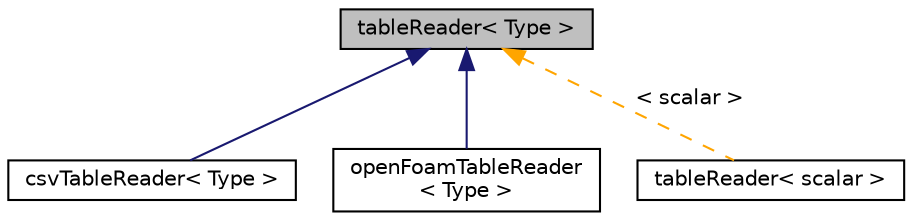 digraph "tableReader&lt; Type &gt;"
{
  bgcolor="transparent";
  edge [fontname="Helvetica",fontsize="10",labelfontname="Helvetica",labelfontsize="10"];
  node [fontname="Helvetica",fontsize="10",shape=record];
  Node1 [label="tableReader\< Type \>",height=0.2,width=0.4,color="black", fillcolor="grey75", style="filled", fontcolor="black"];
  Node1 -> Node2 [dir="back",color="midnightblue",fontsize="10",style="solid",fontname="Helvetica"];
  Node2 [label="csvTableReader\< Type \>",height=0.2,width=0.4,color="black",URL="$a00445.html",tooltip="Reads an interpolation table from a file - CSV-format. "];
  Node1 -> Node3 [dir="back",color="midnightblue",fontsize="10",style="solid",fontname="Helvetica"];
  Node3 [label="openFoamTableReader\l\< Type \>",height=0.2,width=0.4,color="black",URL="$a01758.html",tooltip="Reads an interpolation table from a file - OpenFOAM-format. "];
  Node1 -> Node4 [dir="back",color="orange",fontsize="10",style="dashed",label=" \< scalar \>" ,fontname="Helvetica"];
  Node4 [label="tableReader\< scalar \>",height=0.2,width=0.4,color="black",URL="$a02643.html"];
}
